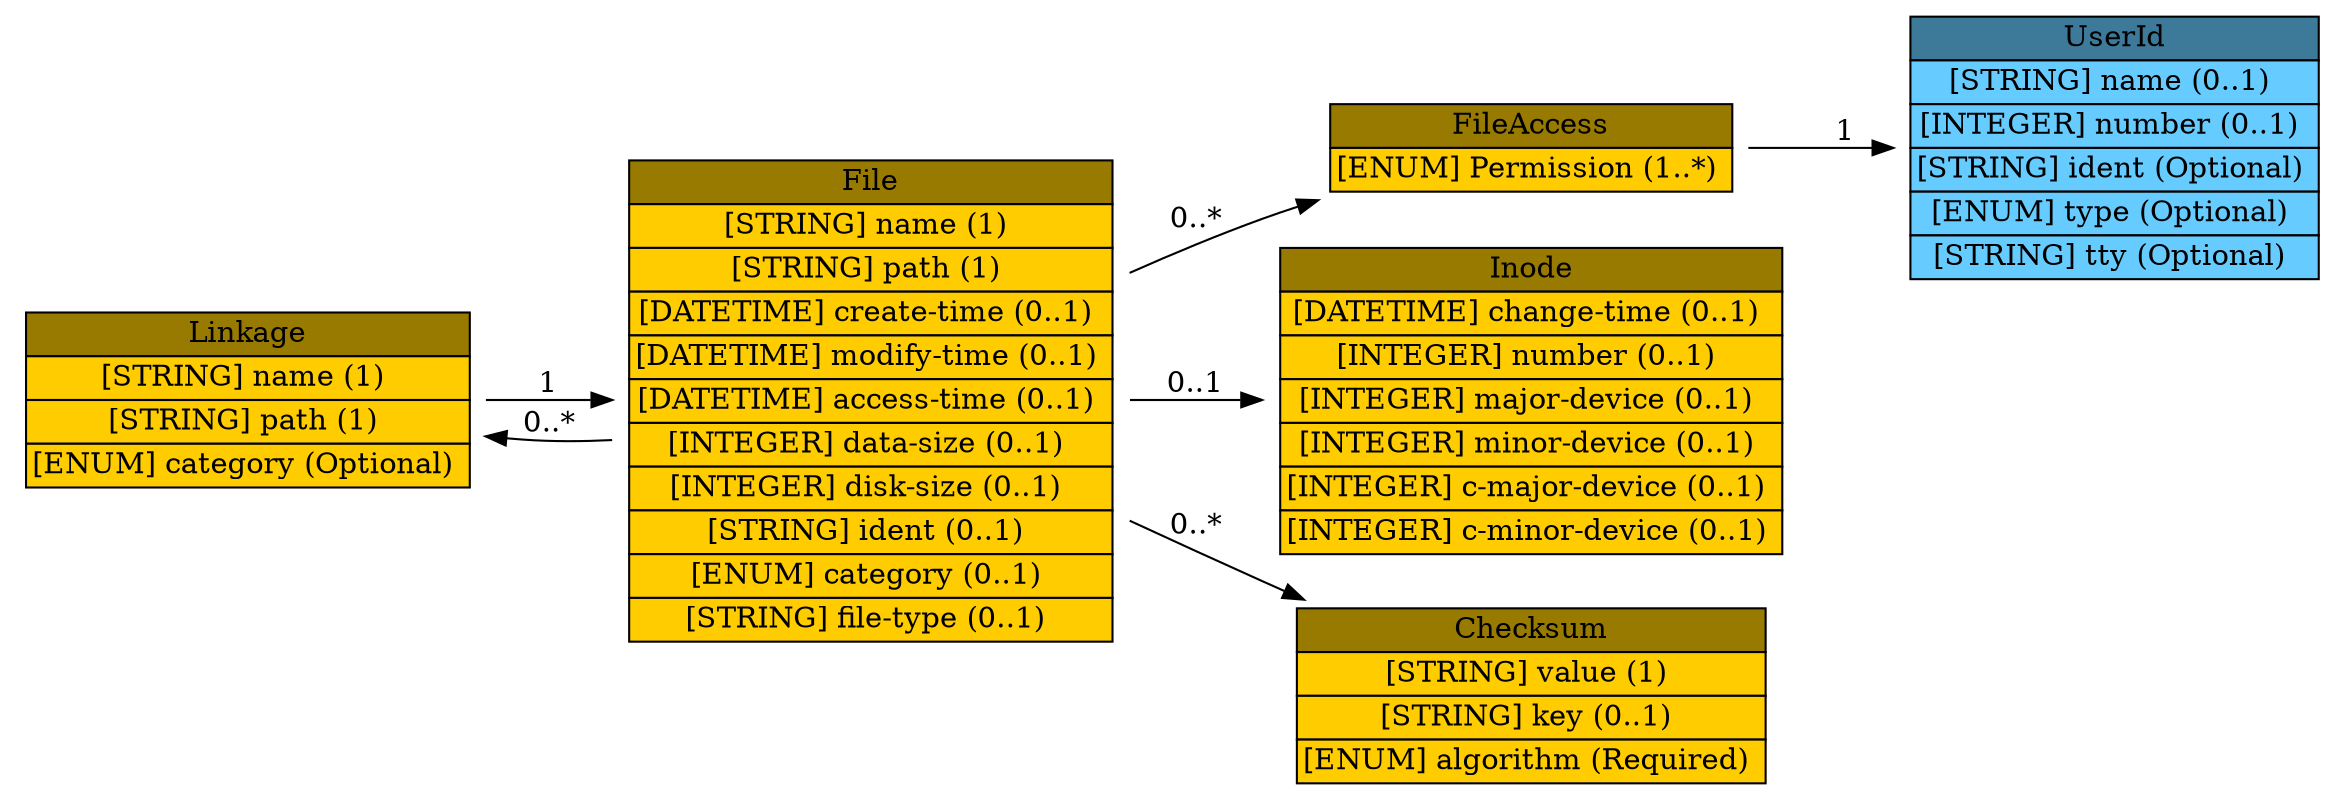 digraph Linkage {
	graph [bb="0,0,946,376",
		rankdir=LR
	];
	node [label="\N"];
	Linkage	 [height=1.2778,
		label=<<table BORDER="0" CELLBORDER="1" CELLSPACING="0"> <tr > <td BGCOLOR="#997a00" HREF="/idmef_parser/IDMEF/Linkage.html" TITLE="The Linkage class represents file system connections between the file described in the &lt;File&gt; element and other objects in the file system. For example, if the &lt;File&gt; element is a symbolic link or shortcut, then the &lt;Linkage&gt; element should contain the name of the object the link points to. Further information can be provided about the object in the &lt;Linkage&gt; element with another &lt;File&gt; element, if appropriate. ">Linkage</td> </tr>" %<tr><td BGCOLOR="#FFCC00"  HREF="/idmef_parser/IDMEF/Linkage.html" TITLE="The name of the file system object, not including the path.">[STRING] name (1) </td></tr>%<tr><td BGCOLOR="#FFCC00"  HREF="/idmef_parser/IDMEF/Linkage.html" TITLE="The full path to the file system object, including the name.  The path name should be represented in as &quot;universal&quot; a manner as possible, to facilitate processing of the alert.">[STRING] path (1) </td></tr>%<tr><td BGCOLOR="#FFCC00"  HREF="/idmef_parser/IDMEF/Linkage.html" TITLE="Section 10.)">[ENUM] category (Optional) </td></tr>%</table>>,
		pos="93,188",
		shape=plaintext,
		width=2.5833];
	File	 [height=3.3194,
		label=<<table BORDER="0" CELLBORDER="1" CELLSPACING="0"> <tr > <td BGCOLOR="#997a00" HREF="/idmef_parser/IDMEF/File.html" TITLE="The File class provides specific information about a file or other file-like object that has been created, deleted, or modified on the target. The description can provide either the file settings prior to the event or the file settings at the time of the event, as specified using the &quot;category&quot; attribute. ">File</td> </tr>" %<tr><td BGCOLOR="#FFCC00"  HREF="/idmef_parser/IDMEF/File.html" TITLE="The name of the file to which the alert applies, not including the path to the file.">[STRING] name (1) </td></tr>%<tr><td BGCOLOR="#FFCC00"  HREF="/idmef_parser/IDMEF/File.html" TITLE="The full path to the file, including the name.  The path name should be represented in as &quot;universal&quot; a manner as possible, to facilitate processing of the alert.">[STRING] path (1) </td></tr>%<tr><td BGCOLOR="#FFCC00"  HREF="/idmef_parser/IDMEF/File.html" TITLE="Time the file was created.  Note that this is *not* the Unix &quot;st_ctime&quot; file attribute (which is not file creation time).  The Unix &quot;st_ctime&quot; attribute is contained in the &quot;Inode&quot; class.">[DATETIME] create-time (0..1) </td></tr>%<tr><td BGCOLOR="#FFCC00"  HREF="/idmef_parser/IDMEF/File.html" TITLE="Time the file was last modified.">[DATETIME] modify-time (0..1) </td></tr>%<tr><td BGCOLOR="#FFCC00"  HREF="/idmef_parser/IDMEF/File.html" TITLE="Time the file was last accessed.">[DATETIME] access-time (0..1) </td></tr>%<tr><td BGCOLOR="#FFCC00"  HREF="/idmef_parser/IDMEF/File.html" TITLE="The size of the data, in bytes.  Typically what is meant when referring to file size.  On Unix UFS file systems, this value corresponds to stat.st_size.  On Windows NTFS, this value corresponds to Valid Data Length (VDL).">[INTEGER] data-size (0..1) </td></tr>%<tr><td BGCOLOR="#FFCC00"  HREF="/idmef_parser/IDMEF/File.html" TITLE="The physical space on disk consumed by the file, in bytes.  On Unix UFS file systems, this value corresponds to 512 * stat.st_blocks.  On Windows NTFS, this value corresponds to End of File (EOF).">[INTEGER] disk-size (0..1) </td></tr>%<tr><td BGCOLOR="#FFCC00"  HREF="/idmef_parser/IDMEF/File.html" TITLE="A unique identifier for this file; see Section 3.2.9.">[STRING] ident (0..1) </td></tr>%<tr><td BGCOLOR="#FFCC00"  HREF="/idmef_parser/IDMEF/File.html" TITLE="The type of file system the file resides on.  This attribute governs how path names and other attributes are interpreted.">[ENUM] category (0..1) </td></tr>%<tr><td BGCOLOR="#FFCC00"  HREF="/idmef_parser/IDMEF/File.html" TITLE="The type of file, as a mime-type.">[STRING] file-type (0..1) </td></tr>%</table>>,
		pos="350,188",
		shape=plaintext,
		width=2.9444];
	Linkage -> File	 [label=1,
		lp="215,195.5",
		pos="e,243.65,188 186.06,188 201.39,188 217.46,188 233.29,188"];
	File -> Linkage	 [label="0..*",
		lp="215,177.5",
		pos="e,186.29,171.78 243.78,169.84 230.41,169.04 216.89,168.95 204,170 201.47,170.21 198.91,170.44 196.33,170.69"];
	FileAccess	 [height=0.69444,
		label=<<table BORDER="0" CELLBORDER="1" CELLSPACING="0"> <tr > <td BGCOLOR="#997a00" HREF="/idmef_parser/IDMEF/FileAccess.html" TITLE="The FileAccess class represents the access permissions on a file. The representation is intended to be useful across operating systems. ">FileAccess</td> </tr>" %<tr><td BGCOLOR="#FFCC00"  HREF="/idmef_parser/IDMEF/FileAccess.html" TITLE="Level of access allowed.  The permitted values are shown below.  There is no default value.  (See also Section 10.)">[ENUM] Permission (1..*) </td></tr>%</table>>,
		pos="621,309",
		shape=plaintext,
		width=2.4167];
	File -> FileAccess	 [label="0..*",
		lp="485,273.5",
		pos="e,539.31,283.93 456.29,246.81 475.24,256.45 495.01,265.92 514,274 519.07,276.16 524.32,278.27 529.66,280.31"];
	Inode	 [height=2.1528,
		label=<<table BORDER="0" CELLBORDER="1" CELLSPACING="0"> <tr > <td BGCOLOR="#997a00" HREF="/idmef_parser/IDMEF/Inode.html" TITLE="The Inode class is used to represent the additional information contained in a Unix file system i-node. ">Inode</td> </tr>" %<tr><td BGCOLOR="#FFCC00"  HREF="/idmef_parser/IDMEF/Inode.html" TITLE="The time of the last inode change, given by the st_ctime element of &quot;struct stat&quot;.">[DATETIME] change-time (0..1) </td></tr>%<tr><td BGCOLOR="#FFCC00"  HREF="/idmef_parser/IDMEF/Inode.html" TITLE="The inode number.">[INTEGER] number (0..1) </td></tr>%<tr><td BGCOLOR="#FFCC00"  HREF="/idmef_parser/IDMEF/Inode.html" TITLE="The major device number of the device the file resides on.">[INTEGER] major-device (0..1) </td></tr>%<tr><td BGCOLOR="#FFCC00"  HREF="/idmef_parser/IDMEF/Inode.html" TITLE="The minor device number of the device the file resides on.">[INTEGER] minor-device (0..1) </td></tr>%<tr><td BGCOLOR="#FFCC00"  HREF="/idmef_parser/IDMEF/Inode.html" TITLE="The major device of the file itself, if it is a character special device.">[INTEGER] c-major-device (0..1) </td></tr>%<tr><td BGCOLOR="#FFCC00"  HREF="/idmef_parser/IDMEF/Inode.html" TITLE="The minor device of the file itself, if it is a character special device.">[INTEGER] c-minor-device (0..1) </td></tr>%</table>>,
		pos="621,188",
		shape=plaintext,
		width=2.9722];
	File -> Inode	 [label="0..1",
		lp="485,195.5",
		pos="e,513.59,188 456.16,188 471.63,188 487.65,188 503.34,188"];
	Checksum	 [height=1.2778,
		label=<<table BORDER="0" CELLBORDER="1" CELLSPACING="0"> <tr > <td BGCOLOR="#997a00" HREF="/idmef_parser/IDMEF/Checksum.html" TITLE="The Checksum class represents checksum information associated with the file. This checksum information can be provided by file integrity checkers, among others. ">Checksum</td> </tr>" %<tr><td BGCOLOR="#FFCC00"  HREF="/idmef_parser/IDMEF/Checksum.html" TITLE="The value of the checksum.">[STRING] value (1) </td></tr>%<tr><td BGCOLOR="#FFCC00"  HREF="/idmef_parser/IDMEF/Checksum.html" TITLE="The key to the checksum, if appropriate.">[STRING] key (0..1) </td></tr>%<tr><td BGCOLOR="#FFCC00"  HREF="/idmef_parser/IDMEF/Checksum.html" TITLE="default value.  (See also Section 10.)">[ENUM] algorithm (Required) </td></tr>%</table>>,
		pos="621,46",
		shape=plaintext,
		width=2.7083];
	File -> Checksum	 [label="0..*",
		lp="485,127.5",
		pos="e,530.89,92.138 456.12,131.66 475.36,121.42 495.27,110.86 514,101 516.58,99.642 519.2,98.268 521.84,96.882"];
	UserId	 [height=1.8611,
		label=<<table BORDER="0" CELLBORDER="1" CELLSPACING="0"> <tr > <td BGCOLOR="#3d7a99" HREF="/idmef_parser/IDMEF/UserId.html" TITLE="The UserId class provides specific information about a user. More than one UserId can be used within the User class to indicate attempts to transition from one user to another, or to provide complete information about a user&#39;s (or process&#39;) privileges. ">UserId</td> </tr>" %<tr><td BGCOLOR="#66CCFF"  HREF="/idmef_parser/IDMEF/UserId.html" TITLE="A user or group name.">[STRING] name (0..1) </td></tr>%<tr><td BGCOLOR="#66CCFF"  HREF="/idmef_parser/IDMEF/UserId.html" TITLE="A user or group number.">[INTEGER] number (0..1) </td></tr>%<tr><td BGCOLOR="#66CCFF"  HREF="/idmef_parser/IDMEF/UserId.html" TITLE="A unique identifier for the user id, see Section 3.2.9.">[STRING] ident (Optional) </td></tr>%<tr><td BGCOLOR="#66CCFF"  HREF="/idmef_parser/IDMEF/UserId.html" TITLE="The type of user information represented.  The permitted values for this attribute are shown below.  The default value is &quot;original-user&quot;.  (See also Section 10.)">[ENUM] type (Optional) </td></tr>%<tr><td BGCOLOR="#66CCFF"  HREF="/idmef_parser/IDMEF/UserId.html" TITLE="The tty the user is using.">[STRING] tty (Optional) </td></tr>%</table>>,
		pos="858.5,309",
		shape=plaintext,
		width=2.4306];
	FileAccess -> UserId	 [label=1,
		lp="749.5,316.5",
		pos="e,770.92,309 708.02,309 725.16,309 743.26,309 760.73,309"];
}
